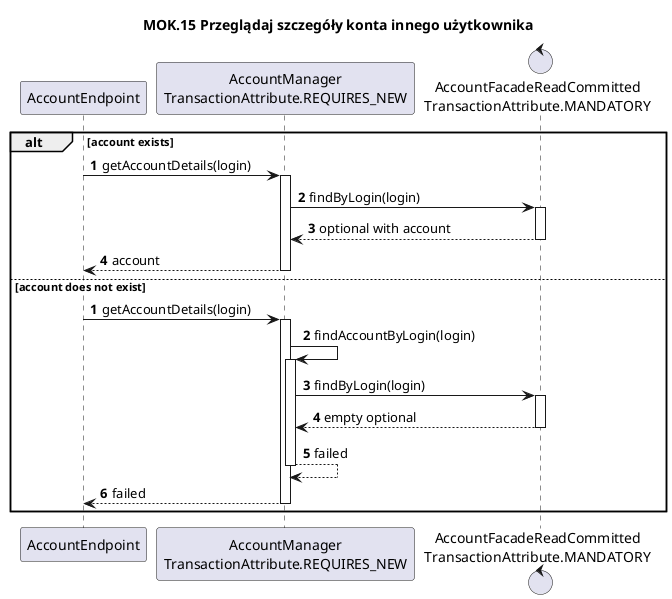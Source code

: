 @startuml

title MOK.15 Przeglądaj szczegóły konta innego użytkownika

autoactivate on
participant AccountEndpoint
participant "AccountManager\nTransactionAttribute.REQUIRES_NEW" as AccountManager
control "AccountFacadeReadCommitted\nTransactionAttribute.MANDATORY" as AccountFacade

alt account exists
autonumber
                    AccountEndpoint -> AccountManager: getAccountDetails(login)
                                AccountManager -> AccountFacade: findByLogin(login)
                                return optional with account
                    return account

else account does not exist
autonumber
                 AccountEndpoint -> AccountManager: getAccountDetails(login)
                     AccountManager -> AccountManager: findAccountByLogin(login)
                             AccountManager -> AccountFacade: findByLogin(login)
                             return empty optional
                     return failed
                 return failed
end
@enduml

